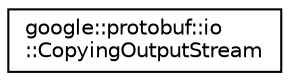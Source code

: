 digraph "类继承关系图"
{
 // LATEX_PDF_SIZE
  edge [fontname="Helvetica",fontsize="10",labelfontname="Helvetica",labelfontsize="10"];
  node [fontname="Helvetica",fontsize="10",shape=record];
  rankdir="LR";
  Node0 [label="google::protobuf::io\l::CopyingOutputStream",height=0.2,width=0.4,color="black", fillcolor="white", style="filled",URL="$classgoogle_1_1protobuf_1_1io_1_1CopyingOutputStream.html",tooltip=" "];
}
